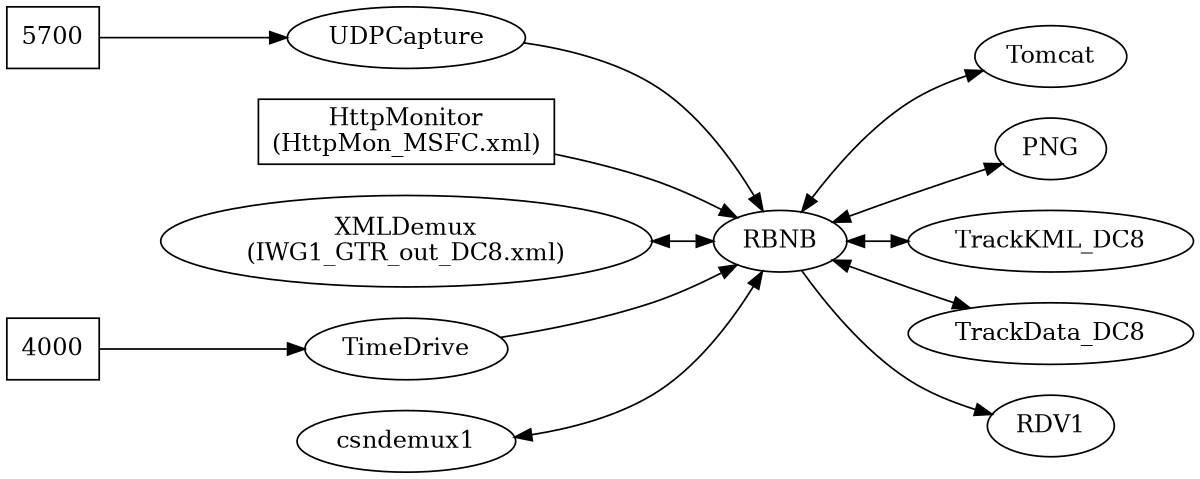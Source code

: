 digraph p4 {
	// Graph defines
	center="true";
	orientation="portrait";
	ratio="auto";
	size="8, 10.5"
	rankdir="LR";
	constraint="false";
	
	// Node definitions
	port5700 [shape=box, label="5700", URL="https://indscore.dfrc.nasa.gov/RBNB/INDS6/DC8-817-TC4_IWG1"];
	httpmon1 [shape=box, label="HttpMonitor\n(HttpMon_MSFC.xml)"];

	port4000 [shape=box, label="4000"];
	udpcapture1 [label="UDPCapture"];

	xmldemux1 [label="XMLDemux\n(IWG1_GTR_out_DC8.xml)"]
	
	// Define the graph
	// Input-only links (into rbnb)
	port5700 -> udpcapture1 -> RBNB;
	httpmon1 -> RBNB;
	port4000 ->  TimeDrive;
	
	TimeDrive -> RBNB;
	
	// Denote bidirectional links
	edge [dir="both"];
	
	RBNB -> { Tomcat; PNG; TrackKML_DC8; TrackData_DC8}
	
	xmldemux1 -> RBNB;
	csndemux1 -> RBNB;
	
	// RDV links are sink-only, show differently
	edge [dir="head"];
	RBNB -> RDV1;
}